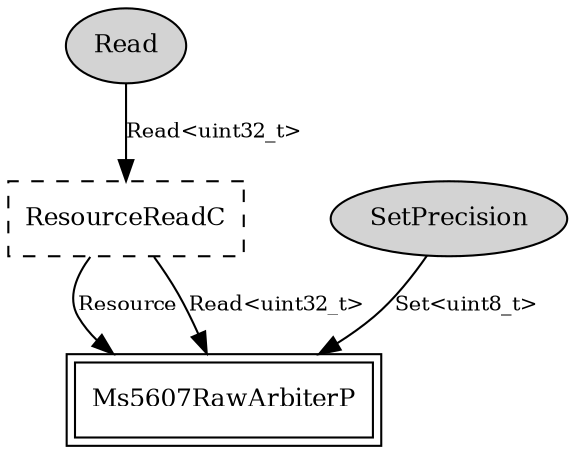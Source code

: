 digraph "tos.chips.ms5607.Ms5607RawPressureC" {
  n0x40c3e880 [shape=ellipse, style=filled, label="Read", fontsize=12];
  "Ms5607RawPressureC.ResourceReadC" [fontsize=12, shape=box, style=dashed, label="ResourceReadC", URL="../chtml/tos.chips.ms5607.ResourceReadC.html"];
  n0x40c655d0 [shape=ellipse, style=filled, label="SetPrecision", fontsize=12];
  "Ms5607RawArbiterP" [fontsize=12, shape=box,peripheries=2, URL="../chtml/tos.chips.ms5607.Ms5607RawArbiterP.html"];
  "Ms5607RawPressureC.ResourceReadC" [fontsize=12, shape=box, style=dashed, label="ResourceReadC", URL="../chtml/tos.chips.ms5607.ResourceReadC.html"];
  "Ms5607RawArbiterP" [fontsize=12, shape=box,peripheries=2, URL="../chtml/tos.chips.ms5607.Ms5607RawArbiterP.html"];
  "Ms5607RawPressureC.ResourceReadC" [fontsize=12, shape=box, style=dashed, label="ResourceReadC", URL="../chtml/tos.chips.ms5607.ResourceReadC.html"];
  "Ms5607RawArbiterP" [fontsize=12, shape=box,peripheries=2, URL="../chtml/tos.chips.ms5607.Ms5607RawArbiterP.html"];
  "n0x40c3e880" -> "Ms5607RawPressureC.ResourceReadC" [label="Read<uint32_t>", URL="../ihtml/tos.interfaces.Read.html", fontsize=10];
  "n0x40c655d0" -> "Ms5607RawArbiterP" [label="Set<uint8_t>", URL="../ihtml/tos.interfaces.Set.html", fontsize=10];
  "Ms5607RawPressureC.ResourceReadC" -> "Ms5607RawArbiterP" [label="Resource", URL="../ihtml/tos.interfaces.Resource.html", fontsize=10];
  "Ms5607RawPressureC.ResourceReadC" -> "Ms5607RawArbiterP" [label="Read<uint32_t>", URL="../ihtml/tos.interfaces.Read.html", fontsize=10];
}
